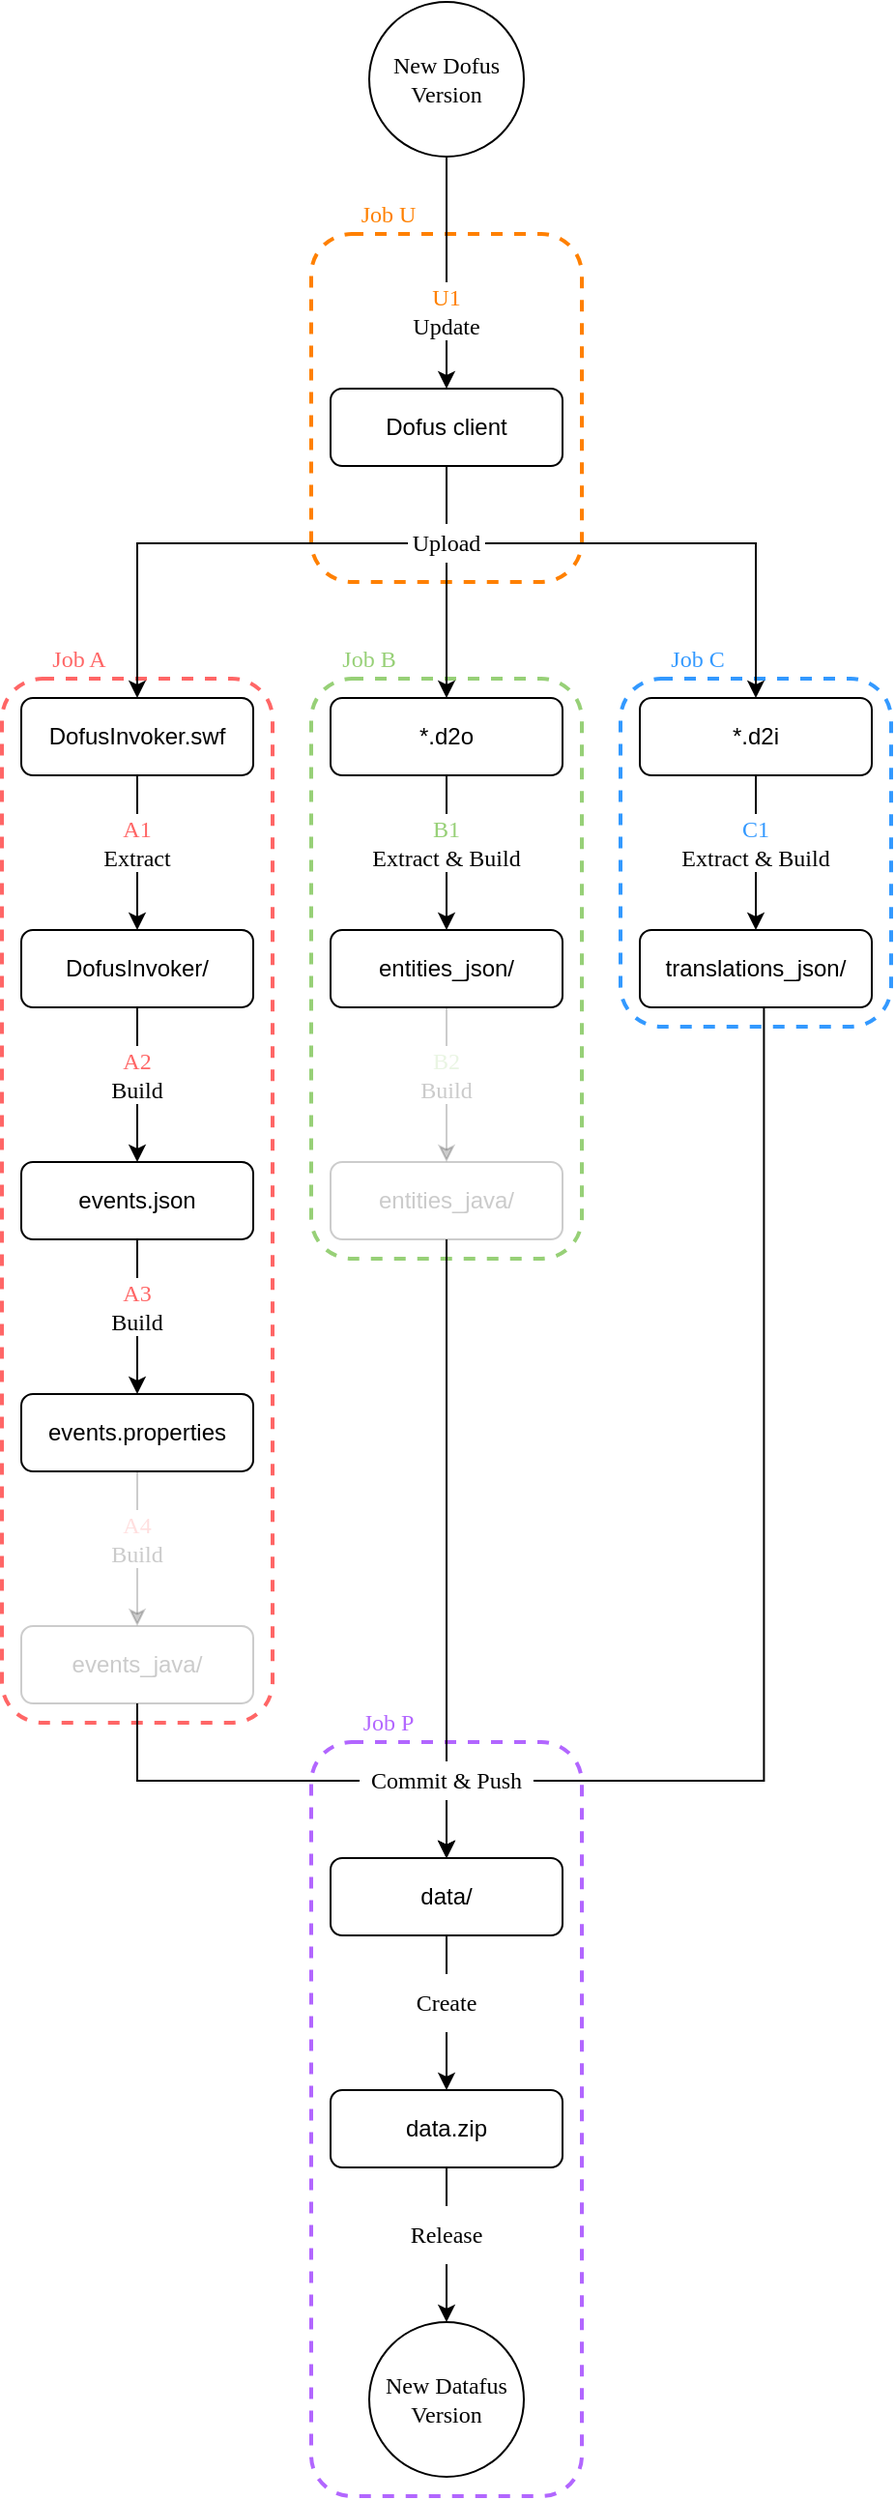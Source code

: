 <mxfile version="21.2.3" type="device">
  <diagram id="nhp_7rRbsJUrWBSMZgtv" name="Page-1">
    <mxGraphModel dx="1434" dy="1354" grid="1" gridSize="10" guides="1" tooltips="1" connect="1" arrows="1" fold="1" page="1" pageScale="1" pageWidth="520" pageHeight="600" math="0" shadow="0">
      <root>
        <mxCell id="0" />
        <mxCell id="1" parent="0" />
        <mxCell id="sLgVvRYrVAXlJ8nYai_G-16" value="" style="rounded=1;whiteSpace=wrap;html=1;fontFamily=Georgia;fillColor=none;dashed=1;strokeWidth=2;strokeColor=#B266FF;connectable=0;" parent="1" vertex="1">
          <mxGeometry x="190" y="700" width="140" height="390" as="geometry" />
        </mxCell>
        <mxCell id="sLgVvRYrVAXlJ8nYai_G-20" value="" style="rounded=1;whiteSpace=wrap;html=1;fontFamily=Georgia;fillColor=none;dashed=1;strokeWidth=2;strokeColor=#FF8000;connectable=0;" parent="1" vertex="1">
          <mxGeometry x="190" y="-80" width="140" height="180" as="geometry" />
        </mxCell>
        <mxCell id="apTINImMdSON69x1LJTN-12" value="" style="rounded=1;whiteSpace=wrap;html=1;fontFamily=Georgia;fillColor=none;dashed=1;strokeWidth=2;strokeColor=#FF6666;connectable=0;" parent="1" vertex="1">
          <mxGeometry x="30" y="150" width="140" height="540" as="geometry" />
        </mxCell>
        <mxCell id="apTINImMdSON69x1LJTN-14" value="" style="rounded=1;whiteSpace=wrap;html=1;fontFamily=Georgia;fillColor=none;dashed=1;strokeWidth=2;strokeColor=#3399FF;connectable=0;" parent="1" vertex="1">
          <mxGeometry x="350" y="150" width="140" height="180" as="geometry" />
        </mxCell>
        <mxCell id="apTINImMdSON69x1LJTN-13" value="" style="rounded=1;whiteSpace=wrap;html=1;fontFamily=Georgia;fillColor=none;dashed=1;strokeWidth=2;strokeColor=#97D077;connectable=0;" parent="1" vertex="1">
          <mxGeometry x="190" y="150" width="140" height="300" as="geometry" />
        </mxCell>
        <mxCell id="apTINImMdSON69x1LJTN-1" value="New Dofus Version" style="ellipse;whiteSpace=wrap;html=1;aspect=fixed;fontFamily=Georgia;" parent="1" vertex="1">
          <mxGeometry x="220" y="-200" width="80" height="80" as="geometry" />
        </mxCell>
        <mxCell id="apTINImMdSON69x1LJTN-2" value="*.d2o" style="rounded=1;whiteSpace=wrap;html=1;fontFamily=Helvetica;" parent="1" vertex="1">
          <mxGeometry x="200" y="160" width="120" height="40" as="geometry" />
        </mxCell>
        <mxCell id="apTINImMdSON69x1LJTN-3" value="*.d2i" style="rounded=1;whiteSpace=wrap;html=1;fontFamily=Helvetica;" parent="1" vertex="1">
          <mxGeometry x="360" y="160" width="120" height="40" as="geometry" />
        </mxCell>
        <mxCell id="apTINImMdSON69x1LJTN-4" value="DofusInvoker.swf" style="rounded=1;whiteSpace=wrap;html=1;fontFamily=Helvetica;" parent="1" vertex="1">
          <mxGeometry x="40" y="160" width="120" height="40" as="geometry" />
        </mxCell>
        <mxCell id="apTINImMdSON69x1LJTN-5" value="DofusInvoker/" style="rounded=1;whiteSpace=wrap;html=1;fontFamily=Helvetica;" parent="1" vertex="1">
          <mxGeometry x="40" y="280" width="120" height="40" as="geometry" />
        </mxCell>
        <mxCell id="apTINImMdSON69x1LJTN-6" value="entities_json/" style="rounded=1;whiteSpace=wrap;html=1;fontFamily=Helvetica;" parent="1" vertex="1">
          <mxGeometry x="200" y="280" width="120" height="40" as="geometry" />
        </mxCell>
        <mxCell id="apTINImMdSON69x1LJTN-7" value="translations_json/" style="rounded=1;whiteSpace=wrap;html=1;fontFamily=Helvetica;" parent="1" vertex="1">
          <mxGeometry x="360" y="280" width="120" height="40" as="geometry" />
        </mxCell>
        <mxCell id="apTINImMdSON69x1LJTN-8" value="entities_java/" style="rounded=1;whiteSpace=wrap;html=1;fontFamily=Helvetica;opacity=20;textOpacity=20;" parent="1" vertex="1">
          <mxGeometry x="200" y="400" width="120" height="40" as="geometry" />
        </mxCell>
        <mxCell id="apTINImMdSON69x1LJTN-9" value="events.json" style="rounded=1;whiteSpace=wrap;html=1;fontFamily=Helvetica;" parent="1" vertex="1">
          <mxGeometry x="40" y="400" width="120" height="40" as="geometry" />
        </mxCell>
        <mxCell id="apTINImMdSON69x1LJTN-10" value="events.properties" style="rounded=1;whiteSpace=wrap;html=1;fontFamily=Helvetica;" parent="1" vertex="1">
          <mxGeometry x="40" y="520" width="120" height="40" as="geometry" />
        </mxCell>
        <mxCell id="apTINImMdSON69x1LJTN-16" style="edgeStyle=orthogonalEdgeStyle;rounded=0;orthogonalLoop=1;jettySize=auto;html=1;exitX=0.5;exitY=1;exitDx=0;exitDy=0;entryX=0.5;entryY=0;entryDx=0;entryDy=0;fontFamily=Georgia;" parent="1" source="apTINImMdSON69x1LJTN-4" target="apTINImMdSON69x1LJTN-5" edge="1">
          <mxGeometry relative="1" as="geometry" />
        </mxCell>
        <mxCell id="apTINImMdSON69x1LJTN-17" style="edgeStyle=orthogonalEdgeStyle;rounded=0;orthogonalLoop=1;jettySize=auto;html=1;exitX=0.5;exitY=1;exitDx=0;exitDy=0;entryX=0.5;entryY=0;entryDx=0;entryDy=0;fontFamily=Georgia;" parent="1" source="apTINImMdSON69x1LJTN-5" target="apTINImMdSON69x1LJTN-9" edge="1">
          <mxGeometry relative="1" as="geometry">
            <mxPoint x="110" y="210" as="sourcePoint" />
            <mxPoint x="110" y="290" as="targetPoint" />
          </mxGeometry>
        </mxCell>
        <mxCell id="apTINImMdSON69x1LJTN-18" style="edgeStyle=orthogonalEdgeStyle;rounded=0;orthogonalLoop=1;jettySize=auto;html=1;exitX=0.5;exitY=1;exitDx=0;exitDy=0;entryX=0.5;entryY=0;entryDx=0;entryDy=0;fontFamily=Georgia;" parent="1" source="apTINImMdSON69x1LJTN-9" target="apTINImMdSON69x1LJTN-10" edge="1">
          <mxGeometry relative="1" as="geometry">
            <mxPoint x="110" y="330" as="sourcePoint" />
            <mxPoint x="110" y="410" as="targetPoint" />
          </mxGeometry>
        </mxCell>
        <mxCell id="apTINImMdSON69x1LJTN-19" style="edgeStyle=orthogonalEdgeStyle;rounded=0;orthogonalLoop=1;jettySize=auto;html=1;entryX=0.5;entryY=0;entryDx=0;entryDy=0;fontFamily=Georgia;exitX=0.5;exitY=1;exitDx=0;exitDy=0;opacity=20;" parent="1" source="apTINImMdSON69x1LJTN-6" target="apTINImMdSON69x1LJTN-8" edge="1">
          <mxGeometry relative="1" as="geometry">
            <mxPoint x="110" y="450" as="sourcePoint" />
            <mxPoint x="110" y="530" as="targetPoint" />
          </mxGeometry>
        </mxCell>
        <mxCell id="apTINImMdSON69x1LJTN-20" style="edgeStyle=orthogonalEdgeStyle;rounded=0;orthogonalLoop=1;jettySize=auto;html=1;fontFamily=Georgia;exitX=0.5;exitY=1;exitDx=0;exitDy=0;" parent="1" source="apTINImMdSON69x1LJTN-2" edge="1">
          <mxGeometry relative="1" as="geometry">
            <mxPoint x="270" y="330" as="sourcePoint" />
            <mxPoint x="260" y="280" as="targetPoint" />
          </mxGeometry>
        </mxCell>
        <mxCell id="apTINImMdSON69x1LJTN-21" style="edgeStyle=orthogonalEdgeStyle;rounded=0;orthogonalLoop=1;jettySize=auto;html=1;fontFamily=Georgia;exitX=0.5;exitY=1;exitDx=0;exitDy=0;entryX=0.5;entryY=0;entryDx=0;entryDy=0;" parent="1" source="apTINImMdSON69x1LJTN-3" target="apTINImMdSON69x1LJTN-7" edge="1">
          <mxGeometry relative="1" as="geometry">
            <mxPoint x="270" y="210" as="sourcePoint" />
            <mxPoint x="270" y="290" as="targetPoint" />
          </mxGeometry>
        </mxCell>
        <mxCell id="apTINImMdSON69x1LJTN-22" style="edgeStyle=orthogonalEdgeStyle;rounded=0;orthogonalLoop=1;jettySize=auto;html=1;entryX=0.5;entryY=0;entryDx=0;entryDy=0;fontFamily=Georgia;exitX=0.5;exitY=1;exitDx=0;exitDy=0;" parent="1" source="HrQ2cZQvFkraFqn7cPHn-2" target="apTINImMdSON69x1LJTN-4" edge="1">
          <mxGeometry relative="1" as="geometry">
            <mxPoint x="230" y="-130" as="sourcePoint" />
            <mxPoint x="110" y="290" as="targetPoint" />
            <Array as="points">
              <mxPoint x="260" y="80" />
              <mxPoint x="100" y="80" />
            </Array>
          </mxGeometry>
        </mxCell>
        <mxCell id="apTINImMdSON69x1LJTN-23" style="edgeStyle=orthogonalEdgeStyle;rounded=0;orthogonalLoop=1;jettySize=auto;html=1;exitX=0.5;exitY=1;exitDx=0;exitDy=0;fontFamily=Georgia;" parent="1" source="apTINImMdSON69x1LJTN-34" edge="1">
          <mxGeometry relative="1" as="geometry">
            <mxPoint x="270" y="90" as="sourcePoint" />
            <mxPoint x="420" y="160" as="targetPoint" />
            <Array as="points">
              <mxPoint x="260" y="80" />
              <mxPoint x="420" y="80" />
            </Array>
          </mxGeometry>
        </mxCell>
        <mxCell id="apTINImMdSON69x1LJTN-24" style="edgeStyle=orthogonalEdgeStyle;rounded=0;orthogonalLoop=1;jettySize=auto;html=1;fontFamily=Georgia;" parent="1" source="apTINImMdSON69x1LJTN-34" target="apTINImMdSON69x1LJTN-2" edge="1">
          <mxGeometry relative="1" as="geometry">
            <mxPoint x="260" y="80" as="sourcePoint" />
            <mxPoint x="430" y="170" as="targetPoint" />
          </mxGeometry>
        </mxCell>
        <mxCell id="apTINImMdSON69x1LJTN-25" value="&lt;div style=&quot;font-size: 12px&quot;&gt;&lt;font style=&quot;font-size: 12px&quot;&gt;A1&lt;/font&gt;&lt;/div&gt;&lt;div style=&quot;font-size: 12px&quot;&gt;&lt;font style=&quot;font-size: 12px&quot;&gt;&lt;font style=&quot;font-size: 12px&quot; color=&quot;#000000&quot;&gt;Extract&lt;/font&gt;&lt;br&gt;&lt;/font&gt;&lt;/div&gt;" style="text;html=1;strokeColor=none;align=center;verticalAlign=middle;whiteSpace=wrap;rounded=0;dashed=1;fontFamily=Georgia;spacing=0;fontSize=11;fontColor=#FF6666;labelBackgroundColor=none;fillColor=default;" parent="1" vertex="1">
          <mxGeometry x="80" y="220" width="40" height="30" as="geometry" />
        </mxCell>
        <mxCell id="apTINImMdSON69x1LJTN-26" value="&lt;div&gt;&lt;font color=&quot;#FF6666&quot;&gt;A3&lt;/font&gt;&lt;br&gt;&lt;/div&gt;&lt;div&gt;Build&lt;/div&gt;" style="text;html=1;strokeColor=none;align=center;verticalAlign=middle;whiteSpace=wrap;rounded=0;dashed=1;fontFamily=Georgia;fillColor=#FFFFFF;" parent="1" vertex="1">
          <mxGeometry x="80" y="460" width="40" height="30" as="geometry" />
        </mxCell>
        <mxCell id="apTINImMdSON69x1LJTN-28" value="&lt;div&gt;&lt;font color=&quot;#FF6666&quot;&gt;A2&lt;/font&gt;&lt;br&gt;&lt;/div&gt;&lt;div&gt;Build&lt;/div&gt;" style="text;html=1;strokeColor=none;align=center;verticalAlign=middle;whiteSpace=wrap;rounded=0;dashed=1;fontFamily=Georgia;fillColor=#FFFFFF;" parent="1" vertex="1">
          <mxGeometry x="80" y="340" width="40" height="30" as="geometry" />
        </mxCell>
        <mxCell id="apTINImMdSON69x1LJTN-29" value="&lt;div&gt;&lt;font color=&quot;#97D077&quot;&gt;B2&lt;/font&gt;&lt;br&gt;&lt;/div&gt;&lt;div&gt;Build&lt;/div&gt;" style="text;html=1;strokeColor=none;align=center;verticalAlign=middle;whiteSpace=wrap;rounded=0;dashed=1;fontFamily=Georgia;fillColor=#FFFFFF;textOpacity=20;" parent="1" vertex="1">
          <mxGeometry x="240" y="340" width="40" height="30" as="geometry" />
        </mxCell>
        <mxCell id="apTINImMdSON69x1LJTN-30" value="&lt;div&gt;&lt;font color=&quot;#97D077&quot;&gt;B1&lt;/font&gt;&lt;br&gt;&lt;/div&gt;&lt;div&gt;Extract &amp;amp; Build&lt;/div&gt;" style="text;html=1;strokeColor=none;align=center;verticalAlign=middle;whiteSpace=wrap;rounded=0;dashed=1;fontFamily=Georgia;fillColor=#FFFFFF;" parent="1" vertex="1">
          <mxGeometry x="200" y="220" width="120" height="30" as="geometry" />
        </mxCell>
        <mxCell id="apTINImMdSON69x1LJTN-32" value="&lt;div&gt;&lt;font color=&quot;#3399FF&quot;&gt;C1&lt;/font&gt;&lt;br&gt;&lt;/div&gt;&lt;div&gt;Extract &amp;amp; Build&lt;/div&gt;" style="text;html=1;strokeColor=none;align=center;verticalAlign=middle;whiteSpace=wrap;rounded=0;dashed=1;fontFamily=Georgia;fillColor=#FFFFFF;" parent="1" vertex="1">
          <mxGeometry x="360" y="220" width="120" height="30" as="geometry" />
        </mxCell>
        <mxCell id="apTINImMdSON69x1LJTN-47" value="Job A" style="text;html=1;strokeColor=none;align=center;verticalAlign=middle;whiteSpace=wrap;rounded=0;dashed=1;fontFamily=Georgia;fontColor=#FF6666;" parent="1" vertex="1">
          <mxGeometry x="50" y="130" width="40" height="20" as="geometry" />
        </mxCell>
        <mxCell id="apTINImMdSON69x1LJTN-51" value="Job B" style="text;html=1;strokeColor=none;align=center;verticalAlign=middle;whiteSpace=wrap;rounded=0;dashed=1;fontFamily=Georgia;fontColor=#97D077;" parent="1" vertex="1">
          <mxGeometry x="200" y="130" width="40" height="20" as="geometry" />
        </mxCell>
        <mxCell id="apTINImMdSON69x1LJTN-52" value="&lt;font color=&quot;#3399FF&quot;&gt;Job C&lt;br&gt;&lt;/font&gt;" style="text;html=1;strokeColor=none;align=center;verticalAlign=middle;whiteSpace=wrap;rounded=0;dashed=1;fontFamily=Georgia;fontColor=#FF6666;" parent="1" vertex="1">
          <mxGeometry x="370" y="130" width="40" height="20" as="geometry" />
        </mxCell>
        <mxCell id="MlVKwU8iSEv3AwQgIC7t-1" value="events_java/" style="rounded=1;whiteSpace=wrap;html=1;fontFamily=Helvetica;opacity=20;textOpacity=20;" parent="1" vertex="1">
          <mxGeometry x="40" y="640" width="120" height="40" as="geometry" />
        </mxCell>
        <mxCell id="MlVKwU8iSEv3AwQgIC7t-2" style="edgeStyle=orthogonalEdgeStyle;rounded=0;orthogonalLoop=1;jettySize=auto;html=1;entryX=0.5;entryY=0;entryDx=0;entryDy=0;fontFamily=Georgia;exitX=0.5;exitY=1;exitDx=0;exitDy=0;opacity=20;textOpacity=20;" parent="1" source="apTINImMdSON69x1LJTN-10" target="MlVKwU8iSEv3AwQgIC7t-1" edge="1">
          <mxGeometry relative="1" as="geometry">
            <mxPoint x="120" y="580" as="sourcePoint" />
            <mxPoint x="110" y="530" as="targetPoint" />
          </mxGeometry>
        </mxCell>
        <mxCell id="MlVKwU8iSEv3AwQgIC7t-3" value="&lt;div&gt;&lt;font color=&quot;#FF6666&quot;&gt;A4&lt;/font&gt;&lt;br&gt;&lt;/div&gt;&lt;div&gt;Build&lt;/div&gt;" style="text;html=1;strokeColor=none;align=center;verticalAlign=middle;whiteSpace=wrap;rounded=0;dashed=1;fontFamily=Georgia;fillColor=#FFFFFF;textOpacity=20;" parent="1" vertex="1">
          <mxGeometry x="80" y="580" width="40" height="30" as="geometry" />
        </mxCell>
        <mxCell id="sLgVvRYrVAXlJ8nYai_G-1" value="data/" style="rounded=1;whiteSpace=wrap;html=1;fontFamily=Helvetica;" parent="1" vertex="1">
          <mxGeometry x="200" y="760" width="120" height="40" as="geometry" />
        </mxCell>
        <mxCell id="sLgVvRYrVAXlJ8nYai_G-2" style="edgeStyle=orthogonalEdgeStyle;rounded=0;orthogonalLoop=1;jettySize=auto;html=1;exitX=0.5;exitY=1;exitDx=0;exitDy=0;fontFamily=Georgia;entryX=0.5;entryY=0;entryDx=0;entryDy=0;" parent="1" source="MlVKwU8iSEv3AwQgIC7t-1" target="sLgVvRYrVAXlJ8nYai_G-1" edge="1">
          <mxGeometry relative="1" as="geometry">
            <mxPoint x="110" y="450" as="sourcePoint" />
            <mxPoint x="240" y="780" as="targetPoint" />
            <Array as="points">
              <mxPoint x="100" y="720" />
              <mxPoint x="260" y="720" />
            </Array>
          </mxGeometry>
        </mxCell>
        <mxCell id="sLgVvRYrVAXlJ8nYai_G-3" style="edgeStyle=orthogonalEdgeStyle;rounded=0;orthogonalLoop=1;jettySize=auto;html=1;fontFamily=Georgia;exitX=0.5;exitY=1;exitDx=0;exitDy=0;entryX=0.5;entryY=0;entryDx=0;entryDy=0;" parent="1" source="apTINImMdSON69x1LJTN-8" target="sLgVvRYrVAXlJ8nYai_G-1" edge="1">
          <mxGeometry relative="1" as="geometry">
            <mxPoint x="265" y="439" as="sourcePoint" />
            <mxPoint x="320" y="650" as="targetPoint" />
          </mxGeometry>
        </mxCell>
        <mxCell id="sLgVvRYrVAXlJ8nYai_G-4" style="edgeStyle=orthogonalEdgeStyle;rounded=0;orthogonalLoop=1;jettySize=auto;html=1;fontFamily=Georgia;exitX=0.535;exitY=1.007;exitDx=0;exitDy=0;exitPerimeter=0;entryX=0.5;entryY=0;entryDx=0;entryDy=0;" parent="1" source="apTINImMdSON69x1LJTN-7" target="sLgVvRYrVAXlJ8nYai_G-1" edge="1">
          <mxGeometry relative="1" as="geometry">
            <mxPoint x="270" y="450" as="sourcePoint" />
            <mxPoint x="310" y="790" as="targetPoint" />
            <Array as="points">
              <mxPoint x="424" y="720" />
              <mxPoint x="260" y="720" />
            </Array>
          </mxGeometry>
        </mxCell>
        <mxCell id="sLgVvRYrVAXlJ8nYai_G-9" value="&lt;div&gt;Commit &amp;amp; Push&lt;br&gt;&lt;/div&gt;" style="text;html=1;strokeColor=none;align=center;verticalAlign=middle;whiteSpace=wrap;rounded=0;dashed=1;fontFamily=Georgia;fillColor=#FFFFFF;" parent="1" vertex="1">
          <mxGeometry x="215" y="710" width="90" height="20" as="geometry" />
        </mxCell>
        <mxCell id="sLgVvRYrVAXlJ8nYai_G-10" style="edgeStyle=orthogonalEdgeStyle;rounded=0;orthogonalLoop=1;jettySize=auto;html=1;exitX=0.5;exitY=1;exitDx=0;exitDy=0;fontFamily=Georgia;entryX=0.5;entryY=0;entryDx=0;entryDy=0;" parent="1" source="sLgVvRYrVAXlJ8nYai_G-1" target="sLgVvRYrVAXlJ8nYai_G-11" edge="1">
          <mxGeometry relative="1" as="geometry">
            <mxPoint x="110" y="450" as="sourcePoint" />
            <mxPoint x="370" y="840" as="targetPoint" />
          </mxGeometry>
        </mxCell>
        <mxCell id="sLgVvRYrVAXlJ8nYai_G-11" value="data.zip" style="rounded=1;whiteSpace=wrap;html=1;fontFamily=Helvetica;" parent="1" vertex="1">
          <mxGeometry x="200" y="880" width="120" height="40" as="geometry" />
        </mxCell>
        <mxCell id="sLgVvRYrVAXlJ8nYai_G-12" value="New Datafus Version" style="ellipse;whiteSpace=wrap;html=1;aspect=fixed;fontFamily=Georgia;" parent="1" vertex="1">
          <mxGeometry x="220" y="1000" width="80" height="80" as="geometry" />
        </mxCell>
        <mxCell id="sLgVvRYrVAXlJ8nYai_G-13" style="edgeStyle=orthogonalEdgeStyle;rounded=0;orthogonalLoop=1;jettySize=auto;html=1;exitX=0.5;exitY=1;exitDx=0;exitDy=0;fontFamily=Georgia;entryX=0.5;entryY=0;entryDx=0;entryDy=0;" parent="1" source="sLgVvRYrVAXlJ8nYai_G-11" target="sLgVvRYrVAXlJ8nYai_G-12" edge="1">
          <mxGeometry relative="1" as="geometry">
            <mxPoint x="270" y="810" as="sourcePoint" />
            <mxPoint x="270" y="890" as="targetPoint" />
          </mxGeometry>
        </mxCell>
        <mxCell id="sLgVvRYrVAXlJ8nYai_G-14" value="Create" style="text;html=1;strokeColor=none;align=center;verticalAlign=middle;whiteSpace=wrap;rounded=0;dashed=1;fontFamily=Georgia;fillColor=#FFFFFF;" parent="1" vertex="1">
          <mxGeometry x="240" y="820" width="40" height="30" as="geometry" />
        </mxCell>
        <mxCell id="sLgVvRYrVAXlJ8nYai_G-15" value="Release" style="text;html=1;strokeColor=none;align=center;verticalAlign=middle;whiteSpace=wrap;rounded=0;dashed=1;fontFamily=Georgia;fillColor=#FFFFFF;" parent="1" vertex="1">
          <mxGeometry x="240" y="940" width="40" height="30" as="geometry" />
        </mxCell>
        <mxCell id="sLgVvRYrVAXlJ8nYai_G-19" value="Job P" style="text;html=1;strokeColor=none;align=center;verticalAlign=middle;whiteSpace=wrap;rounded=0;dashed=1;fontFamily=Georgia;fontColor=#B266FF;" parent="1" vertex="1">
          <mxGeometry x="210" y="680" width="40" height="20" as="geometry" />
        </mxCell>
        <mxCell id="sLgVvRYrVAXlJ8nYai_G-22" value="&lt;font color=&quot;#FF8000&quot;&gt;Job U&lt;br&gt;&lt;/font&gt;" style="text;html=1;strokeColor=none;align=center;verticalAlign=middle;whiteSpace=wrap;rounded=0;dashed=1;fontFamily=Georgia;fontColor=#97D077;" parent="1" vertex="1">
          <mxGeometry x="210" y="-100" width="40" height="20" as="geometry" />
        </mxCell>
        <mxCell id="HrQ2cZQvFkraFqn7cPHn-2" value="Dofus client" style="rounded=1;whiteSpace=wrap;html=1;fontFamily=Helvetica;" parent="1" vertex="1">
          <mxGeometry x="200" width="120" height="40" as="geometry" />
        </mxCell>
        <mxCell id="HrQ2cZQvFkraFqn7cPHn-6" value="" style="edgeStyle=orthogonalEdgeStyle;rounded=0;orthogonalLoop=1;jettySize=auto;html=1;exitX=0.5;exitY=1;exitDx=0;exitDy=0;fontFamily=Georgia;entryX=0.5;entryY=0;entryDx=0;entryDy=0;" parent="1" source="apTINImMdSON69x1LJTN-1" target="HrQ2cZQvFkraFqn7cPHn-2" edge="1">
          <mxGeometry relative="1" as="geometry">
            <mxPoint x="260" y="-170" as="sourcePoint" />
            <mxPoint x="420" y="160" as="targetPoint" />
            <Array as="points" />
          </mxGeometry>
        </mxCell>
        <mxCell id="HrQ2cZQvFkraFqn7cPHn-5" value="&lt;div style=&quot;font-size: 12px&quot;&gt;&lt;font style=&quot;font-size: 12px&quot; color=&quot;#ff8000&quot;&gt;U1&lt;/font&gt;&lt;/div&gt;&lt;div style=&quot;font-size: 12px&quot;&gt;&lt;font style=&quot;font-size: 12px&quot; color=&quot;#000000&quot;&gt;Update&lt;br&gt;&lt;/font&gt;&lt;/div&gt;" style="text;html=1;strokeColor=none;align=center;verticalAlign=middle;whiteSpace=wrap;rounded=0;dashed=1;fontFamily=Georgia;spacing=0;fontSize=11;fontColor=#FF6666;labelBackgroundColor=none;fillColor=default;" parent="1" vertex="1">
          <mxGeometry x="240" y="-55" width="40" height="30" as="geometry" />
        </mxCell>
        <mxCell id="apTINImMdSON69x1LJTN-34" value="Upload" style="text;html=1;strokeColor=none;align=center;verticalAlign=middle;whiteSpace=wrap;rounded=0;dashed=1;fontFamily=Georgia;fillColor=#FFFFFF;" parent="1" vertex="1">
          <mxGeometry x="240" y="70" width="40" height="20" as="geometry" />
        </mxCell>
      </root>
    </mxGraphModel>
  </diagram>
</mxfile>

